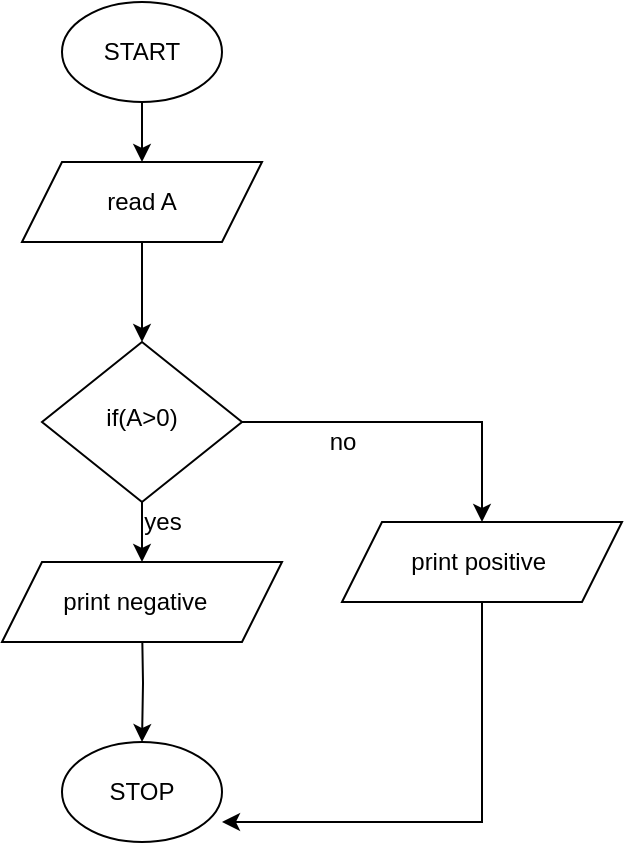 <mxfile version="13.9.9" type="device"><diagram id="QAvS9D8aegytwrG2eSPz" name="Page-1"><mxGraphModel dx="766" dy="526" grid="1" gridSize="10" guides="1" tooltips="1" connect="1" arrows="1" fold="1" page="1" pageScale="1" pageWidth="850" pageHeight="1100" math="0" shadow="0"><root><mxCell id="0"/><mxCell id="1" parent="0"/><mxCell id="KMJlrEFNH2gCXxHTFDV7-2" style="edgeStyle=orthogonalEdgeStyle;rounded=0;orthogonalLoop=1;jettySize=auto;html=1;exitX=1;exitY=0.5;exitDx=0;exitDy=0;entryX=0.5;entryY=0;entryDx=0;entryDy=0;" parent="1" source="KMJlrEFNH2gCXxHTFDV7-3" target="KMJlrEFNH2gCXxHTFDV7-11" edge="1"><mxGeometry relative="1" as="geometry"/></mxCell><mxCell id="zXRmY8a6oQA_Tpd5Tc0r-3" style="edgeStyle=orthogonalEdgeStyle;rounded=0;orthogonalLoop=1;jettySize=auto;html=1;exitX=0.5;exitY=1;exitDx=0;exitDy=0;entryX=0.5;entryY=0;entryDx=0;entryDy=0;" edge="1" parent="1" source="KMJlrEFNH2gCXxHTFDV7-3" target="zXRmY8a6oQA_Tpd5Tc0r-2"><mxGeometry relative="1" as="geometry"/></mxCell><mxCell id="KMJlrEFNH2gCXxHTFDV7-3" value="if(A&amp;gt;0)" style="rhombus;whiteSpace=wrap;html=1;shadow=0;fontFamily=Helvetica;fontSize=12;align=center;strokeWidth=1;spacing=6;spacingTop=-4;" parent="1" vertex="1"><mxGeometry x="170" y="190" width="100" height="80" as="geometry"/></mxCell><mxCell id="KMJlrEFNH2gCXxHTFDV7-4" style="edgeStyle=orthogonalEdgeStyle;rounded=0;orthogonalLoop=1;jettySize=auto;html=1;entryX=0.5;entryY=0;entryDx=0;entryDy=0;" parent="1" target="KMJlrEFNH2gCXxHTFDV7-7" edge="1"><mxGeometry relative="1" as="geometry"><mxPoint x="220" y="330" as="sourcePoint"/></mxGeometry></mxCell><mxCell id="KMJlrEFNH2gCXxHTFDV7-5" style="edgeStyle=orthogonalEdgeStyle;rounded=0;orthogonalLoop=1;jettySize=auto;html=1;entryX=0.5;entryY=0;entryDx=0;entryDy=0;" parent="1" source="KMJlrEFNH2gCXxHTFDV7-6" edge="1"><mxGeometry relative="1" as="geometry"><mxPoint x="220" y="100" as="targetPoint"/></mxGeometry></mxCell><mxCell id="KMJlrEFNH2gCXxHTFDV7-6" value="START" style="ellipse;whiteSpace=wrap;html=1;" parent="1" vertex="1"><mxGeometry x="180" y="20" width="80" height="50" as="geometry"/></mxCell><mxCell id="KMJlrEFNH2gCXxHTFDV7-7" value="STOP" style="ellipse;whiteSpace=wrap;html=1;" parent="1" vertex="1"><mxGeometry x="180" y="390" width="80" height="50" as="geometry"/></mxCell><mxCell id="KMJlrEFNH2gCXxHTFDV7-8" style="edgeStyle=orthogonalEdgeStyle;rounded=0;orthogonalLoop=1;jettySize=auto;html=1;entryX=0.5;entryY=0;entryDx=0;entryDy=0;" parent="1" source="KMJlrEFNH2gCXxHTFDV7-9" edge="1" target="KMJlrEFNH2gCXxHTFDV7-3"><mxGeometry relative="1" as="geometry"><mxPoint x="220" y="160" as="targetPoint"/></mxGeometry></mxCell><mxCell id="KMJlrEFNH2gCXxHTFDV7-9" value="&lt;span&gt;read A&lt;/span&gt;" style="shape=parallelogram;perimeter=parallelogramPerimeter;whiteSpace=wrap;html=1;fixedSize=1;" parent="1" vertex="1"><mxGeometry x="160" y="100" width="120" height="40" as="geometry"/></mxCell><mxCell id="KMJlrEFNH2gCXxHTFDV7-10" style="edgeStyle=orthogonalEdgeStyle;rounded=0;orthogonalLoop=1;jettySize=auto;html=1;exitX=0.5;exitY=1;exitDx=0;exitDy=0;entryX=1;entryY=0.8;entryDx=0;entryDy=0;entryPerimeter=0;" parent="1" source="KMJlrEFNH2gCXxHTFDV7-11" target="KMJlrEFNH2gCXxHTFDV7-7" edge="1"><mxGeometry relative="1" as="geometry"/></mxCell><mxCell id="KMJlrEFNH2gCXxHTFDV7-11" value="&lt;span&gt;print positive&amp;nbsp;&lt;/span&gt;" style="shape=parallelogram;perimeter=parallelogramPerimeter;whiteSpace=wrap;html=1;fixedSize=1;" parent="1" vertex="1"><mxGeometry x="320" y="280" width="140" height="40" as="geometry"/></mxCell><mxCell id="KMJlrEFNH2gCXxHTFDV7-16" value="no" style="text;html=1;align=center;verticalAlign=middle;resizable=0;points=[];autosize=1;" parent="1" vertex="1"><mxGeometry x="305" y="230" width="30" height="20" as="geometry"/></mxCell><mxCell id="zXRmY8a6oQA_Tpd5Tc0r-2" value="&lt;span&gt;print negative&amp;nbsp;&amp;nbsp;&lt;/span&gt;" style="shape=parallelogram;perimeter=parallelogramPerimeter;whiteSpace=wrap;html=1;fixedSize=1;" vertex="1" parent="1"><mxGeometry x="150" y="300" width="140" height="40" as="geometry"/></mxCell><mxCell id="zXRmY8a6oQA_Tpd5Tc0r-4" value="yes" style="text;html=1;align=center;verticalAlign=middle;resizable=0;points=[];autosize=1;" vertex="1" parent="1"><mxGeometry x="215" y="270" width="30" height="20" as="geometry"/></mxCell></root></mxGraphModel></diagram></mxfile>